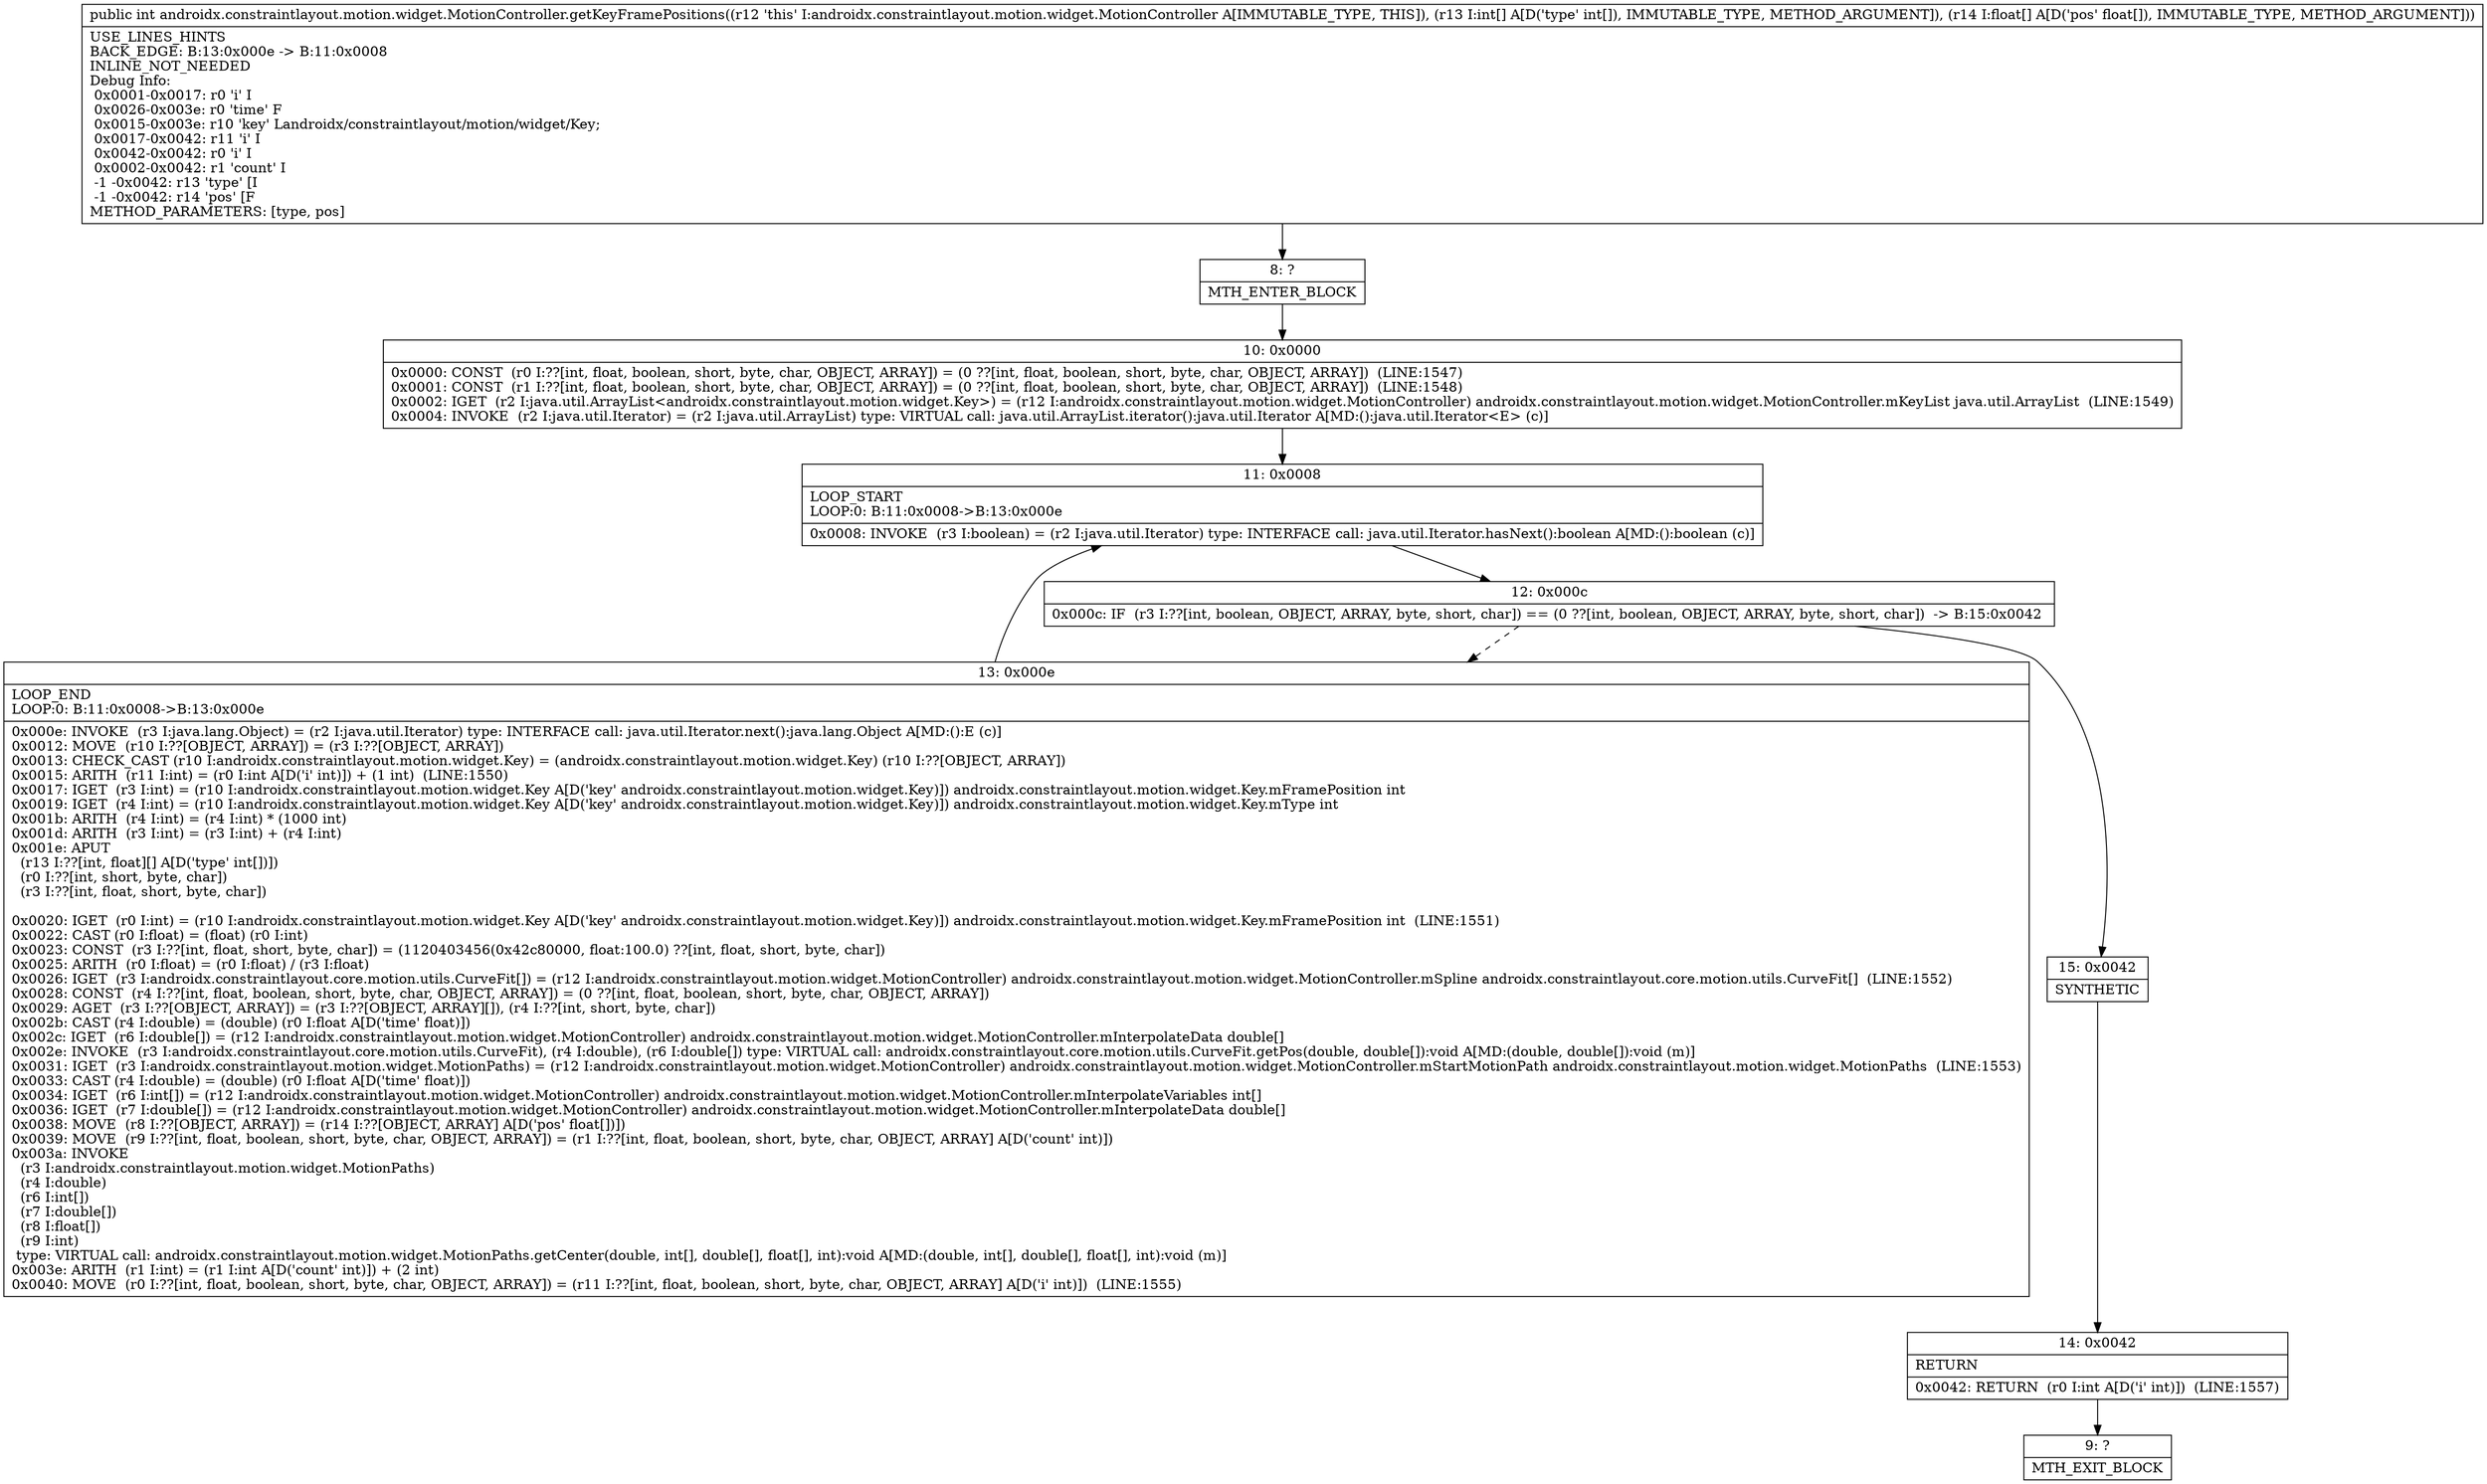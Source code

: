 digraph "CFG forandroidx.constraintlayout.motion.widget.MotionController.getKeyFramePositions([I[F)I" {
Node_8 [shape=record,label="{8\:\ ?|MTH_ENTER_BLOCK\l}"];
Node_10 [shape=record,label="{10\:\ 0x0000|0x0000: CONST  (r0 I:??[int, float, boolean, short, byte, char, OBJECT, ARRAY]) = (0 ??[int, float, boolean, short, byte, char, OBJECT, ARRAY])  (LINE:1547)\l0x0001: CONST  (r1 I:??[int, float, boolean, short, byte, char, OBJECT, ARRAY]) = (0 ??[int, float, boolean, short, byte, char, OBJECT, ARRAY])  (LINE:1548)\l0x0002: IGET  (r2 I:java.util.ArrayList\<androidx.constraintlayout.motion.widget.Key\>) = (r12 I:androidx.constraintlayout.motion.widget.MotionController) androidx.constraintlayout.motion.widget.MotionController.mKeyList java.util.ArrayList  (LINE:1549)\l0x0004: INVOKE  (r2 I:java.util.Iterator) = (r2 I:java.util.ArrayList) type: VIRTUAL call: java.util.ArrayList.iterator():java.util.Iterator A[MD:():java.util.Iterator\<E\> (c)]\l}"];
Node_11 [shape=record,label="{11\:\ 0x0008|LOOP_START\lLOOP:0: B:11:0x0008\-\>B:13:0x000e\l|0x0008: INVOKE  (r3 I:boolean) = (r2 I:java.util.Iterator) type: INTERFACE call: java.util.Iterator.hasNext():boolean A[MD:():boolean (c)]\l}"];
Node_12 [shape=record,label="{12\:\ 0x000c|0x000c: IF  (r3 I:??[int, boolean, OBJECT, ARRAY, byte, short, char]) == (0 ??[int, boolean, OBJECT, ARRAY, byte, short, char])  \-\> B:15:0x0042 \l}"];
Node_13 [shape=record,label="{13\:\ 0x000e|LOOP_END\lLOOP:0: B:11:0x0008\-\>B:13:0x000e\l|0x000e: INVOKE  (r3 I:java.lang.Object) = (r2 I:java.util.Iterator) type: INTERFACE call: java.util.Iterator.next():java.lang.Object A[MD:():E (c)]\l0x0012: MOVE  (r10 I:??[OBJECT, ARRAY]) = (r3 I:??[OBJECT, ARRAY]) \l0x0013: CHECK_CAST (r10 I:androidx.constraintlayout.motion.widget.Key) = (androidx.constraintlayout.motion.widget.Key) (r10 I:??[OBJECT, ARRAY]) \l0x0015: ARITH  (r11 I:int) = (r0 I:int A[D('i' int)]) + (1 int)  (LINE:1550)\l0x0017: IGET  (r3 I:int) = (r10 I:androidx.constraintlayout.motion.widget.Key A[D('key' androidx.constraintlayout.motion.widget.Key)]) androidx.constraintlayout.motion.widget.Key.mFramePosition int \l0x0019: IGET  (r4 I:int) = (r10 I:androidx.constraintlayout.motion.widget.Key A[D('key' androidx.constraintlayout.motion.widget.Key)]) androidx.constraintlayout.motion.widget.Key.mType int \l0x001b: ARITH  (r4 I:int) = (r4 I:int) * (1000 int) \l0x001d: ARITH  (r3 I:int) = (r3 I:int) + (r4 I:int) \l0x001e: APUT  \l  (r13 I:??[int, float][] A[D('type' int[])])\l  (r0 I:??[int, short, byte, char])\l  (r3 I:??[int, float, short, byte, char])\l \l0x0020: IGET  (r0 I:int) = (r10 I:androidx.constraintlayout.motion.widget.Key A[D('key' androidx.constraintlayout.motion.widget.Key)]) androidx.constraintlayout.motion.widget.Key.mFramePosition int  (LINE:1551)\l0x0022: CAST (r0 I:float) = (float) (r0 I:int) \l0x0023: CONST  (r3 I:??[int, float, short, byte, char]) = (1120403456(0x42c80000, float:100.0) ??[int, float, short, byte, char]) \l0x0025: ARITH  (r0 I:float) = (r0 I:float) \/ (r3 I:float) \l0x0026: IGET  (r3 I:androidx.constraintlayout.core.motion.utils.CurveFit[]) = (r12 I:androidx.constraintlayout.motion.widget.MotionController) androidx.constraintlayout.motion.widget.MotionController.mSpline androidx.constraintlayout.core.motion.utils.CurveFit[]  (LINE:1552)\l0x0028: CONST  (r4 I:??[int, float, boolean, short, byte, char, OBJECT, ARRAY]) = (0 ??[int, float, boolean, short, byte, char, OBJECT, ARRAY]) \l0x0029: AGET  (r3 I:??[OBJECT, ARRAY]) = (r3 I:??[OBJECT, ARRAY][]), (r4 I:??[int, short, byte, char]) \l0x002b: CAST (r4 I:double) = (double) (r0 I:float A[D('time' float)]) \l0x002c: IGET  (r6 I:double[]) = (r12 I:androidx.constraintlayout.motion.widget.MotionController) androidx.constraintlayout.motion.widget.MotionController.mInterpolateData double[] \l0x002e: INVOKE  (r3 I:androidx.constraintlayout.core.motion.utils.CurveFit), (r4 I:double), (r6 I:double[]) type: VIRTUAL call: androidx.constraintlayout.core.motion.utils.CurveFit.getPos(double, double[]):void A[MD:(double, double[]):void (m)]\l0x0031: IGET  (r3 I:androidx.constraintlayout.motion.widget.MotionPaths) = (r12 I:androidx.constraintlayout.motion.widget.MotionController) androidx.constraintlayout.motion.widget.MotionController.mStartMotionPath androidx.constraintlayout.motion.widget.MotionPaths  (LINE:1553)\l0x0033: CAST (r4 I:double) = (double) (r0 I:float A[D('time' float)]) \l0x0034: IGET  (r6 I:int[]) = (r12 I:androidx.constraintlayout.motion.widget.MotionController) androidx.constraintlayout.motion.widget.MotionController.mInterpolateVariables int[] \l0x0036: IGET  (r7 I:double[]) = (r12 I:androidx.constraintlayout.motion.widget.MotionController) androidx.constraintlayout.motion.widget.MotionController.mInterpolateData double[] \l0x0038: MOVE  (r8 I:??[OBJECT, ARRAY]) = (r14 I:??[OBJECT, ARRAY] A[D('pos' float[])]) \l0x0039: MOVE  (r9 I:??[int, float, boolean, short, byte, char, OBJECT, ARRAY]) = (r1 I:??[int, float, boolean, short, byte, char, OBJECT, ARRAY] A[D('count' int)]) \l0x003a: INVOKE  \l  (r3 I:androidx.constraintlayout.motion.widget.MotionPaths)\l  (r4 I:double)\l  (r6 I:int[])\l  (r7 I:double[])\l  (r8 I:float[])\l  (r9 I:int)\l type: VIRTUAL call: androidx.constraintlayout.motion.widget.MotionPaths.getCenter(double, int[], double[], float[], int):void A[MD:(double, int[], double[], float[], int):void (m)]\l0x003e: ARITH  (r1 I:int) = (r1 I:int A[D('count' int)]) + (2 int) \l0x0040: MOVE  (r0 I:??[int, float, boolean, short, byte, char, OBJECT, ARRAY]) = (r11 I:??[int, float, boolean, short, byte, char, OBJECT, ARRAY] A[D('i' int)])  (LINE:1555)\l}"];
Node_15 [shape=record,label="{15\:\ 0x0042|SYNTHETIC\l}"];
Node_14 [shape=record,label="{14\:\ 0x0042|RETURN\l|0x0042: RETURN  (r0 I:int A[D('i' int)])  (LINE:1557)\l}"];
Node_9 [shape=record,label="{9\:\ ?|MTH_EXIT_BLOCK\l}"];
MethodNode[shape=record,label="{public int androidx.constraintlayout.motion.widget.MotionController.getKeyFramePositions((r12 'this' I:androidx.constraintlayout.motion.widget.MotionController A[IMMUTABLE_TYPE, THIS]), (r13 I:int[] A[D('type' int[]), IMMUTABLE_TYPE, METHOD_ARGUMENT]), (r14 I:float[] A[D('pos' float[]), IMMUTABLE_TYPE, METHOD_ARGUMENT]))  | USE_LINES_HINTS\lBACK_EDGE: B:13:0x000e \-\> B:11:0x0008\lINLINE_NOT_NEEDED\lDebug Info:\l  0x0001\-0x0017: r0 'i' I\l  0x0026\-0x003e: r0 'time' F\l  0x0015\-0x003e: r10 'key' Landroidx\/constraintlayout\/motion\/widget\/Key;\l  0x0017\-0x0042: r11 'i' I\l  0x0042\-0x0042: r0 'i' I\l  0x0002\-0x0042: r1 'count' I\l  \-1 \-0x0042: r13 'type' [I\l  \-1 \-0x0042: r14 'pos' [F\lMETHOD_PARAMETERS: [type, pos]\l}"];
MethodNode -> Node_8;Node_8 -> Node_10;
Node_10 -> Node_11;
Node_11 -> Node_12;
Node_12 -> Node_13[style=dashed];
Node_12 -> Node_15;
Node_13 -> Node_11;
Node_15 -> Node_14;
Node_14 -> Node_9;
}

